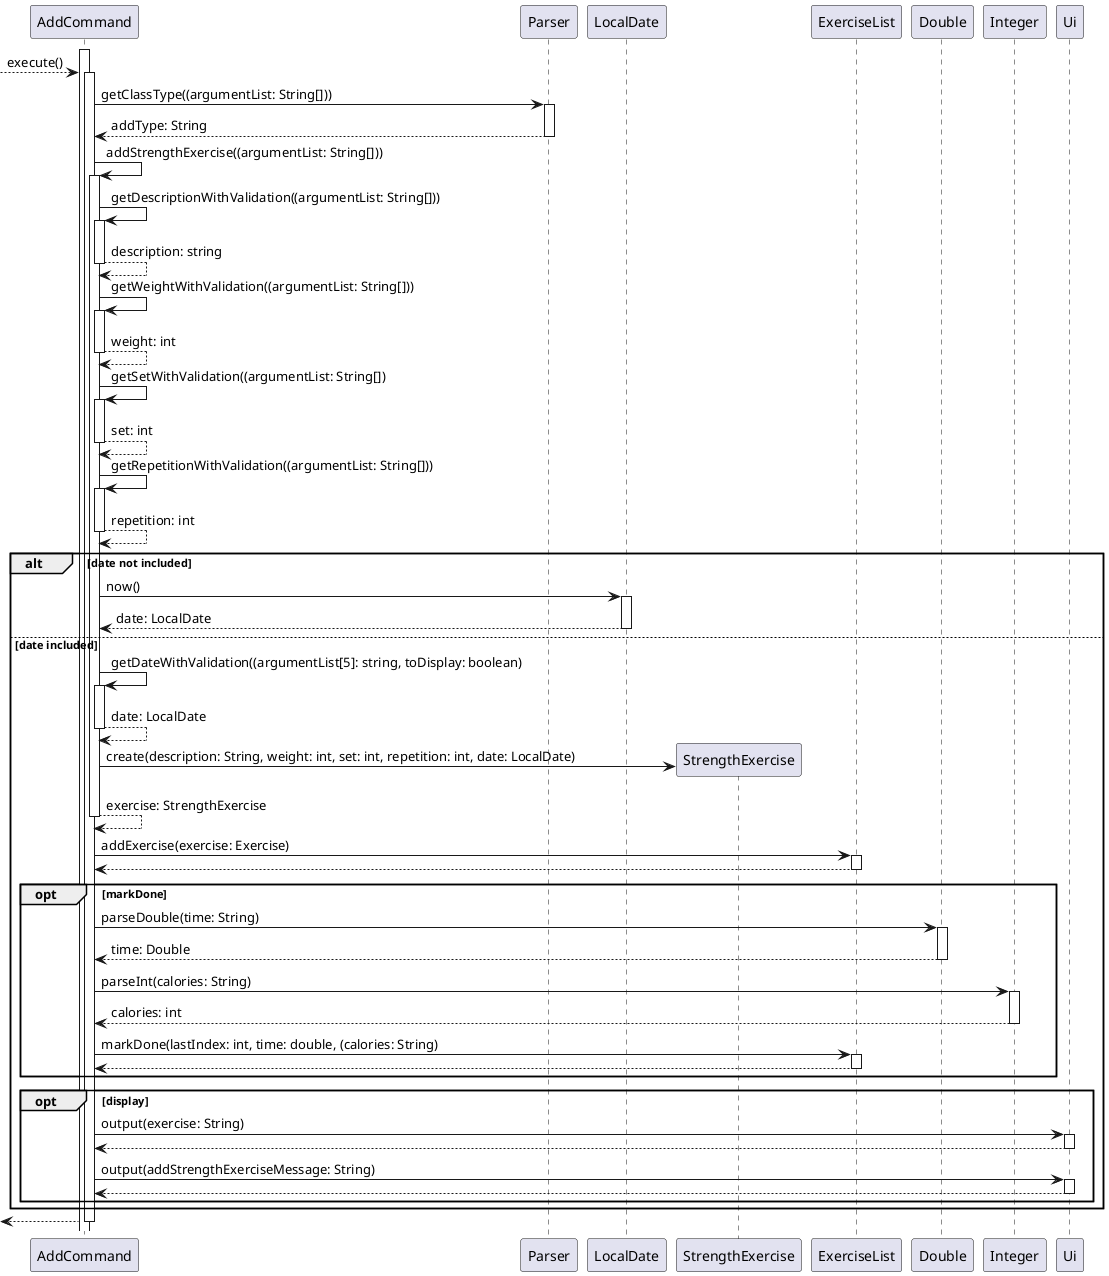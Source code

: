 @startuml
'https://plantuml.com/sequence-diagram

autoactivate on


activate AddCommand
-->AddCommand++:execute()
AddCommand -> Parser++:getClassType((argumentList: String[]))
return addType: String
AddCommand -> AddCommand++:addStrengthExercise((argumentList: String[]))
AddCommand -> AddCommand++:getDescriptionWithValidation((argumentList: String[]))
return description: string
AddCommand -> AddCommand++:getWeightWithValidation((argumentList: String[]))
return weight: int
AddCommand -> AddCommand++:getSetWithValidation((argumentList: String[])
return set: int
AddCommand -> AddCommand++:getRepetitionWithValidation((argumentList: String[]))
return repetition: int

alt date not included
AddCommand -> LocalDate++:now()
return date: LocalDate
else date included
AddCommand -> AddCommand:getDateWithValidation((argumentList[5]: string, toDisplay: boolean)
return date: LocalDate
AddCommand -> StrengthExercise**:create(description: String, weight: int, set: int, repetition: int, date: LocalDate)
return exercise: StrengthExercise
AddCommand -> ExerciseList++:addExercise(exercise: Exercise)
return
opt markDone
AddCommand -> Double++:parseDouble(time: String)
return time: Double
AddCommand -> Integer++:parseInt(calories: String)
return calories: int
AddCommand -> ExerciseList:markDone(lastIndex: int, time: double, (calories: String)
return
end
opt display
AddCommand -> Ui++:output(exercise: String)
return
AddCommand -> Ui:output(addStrengthExerciseMessage: String)
return
end
end
return






@enduml